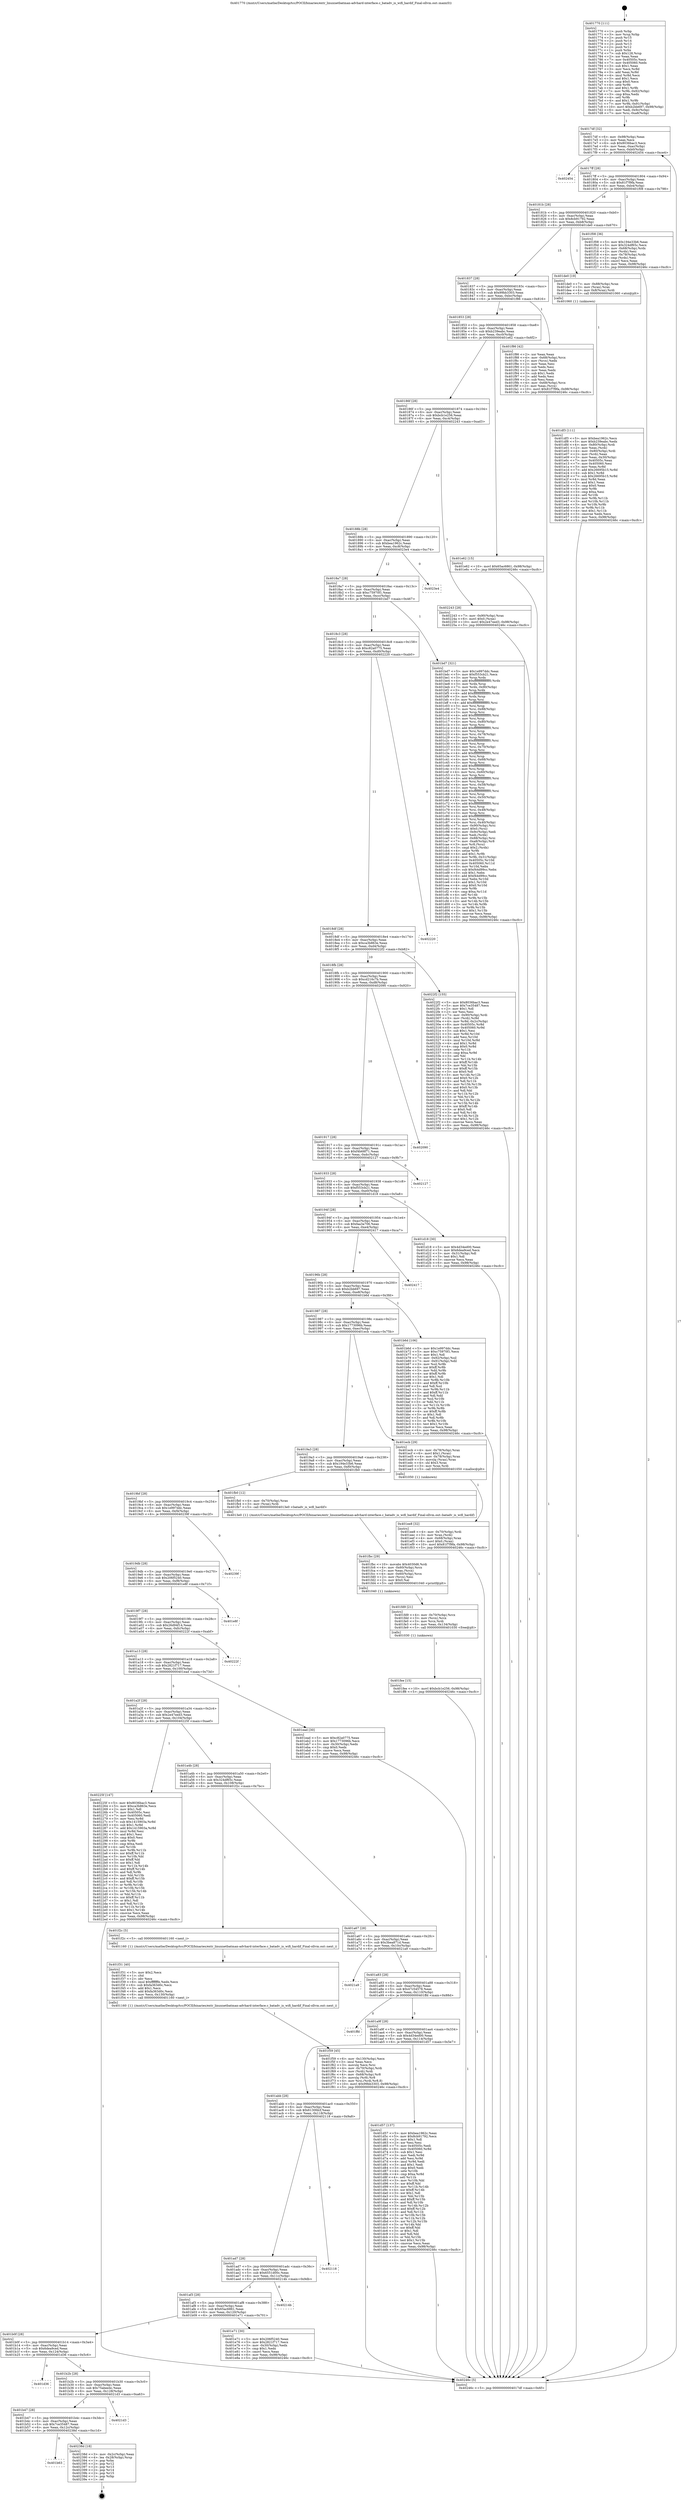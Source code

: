 digraph "0x401770" {
  label = "0x401770 (/mnt/c/Users/mathe/Desktop/tcc/POCII/binaries/extr_linuxnetbatman-advhard-interface.c_batadv_is_wifi_hardif_Final-ollvm.out::main(0))"
  labelloc = "t"
  node[shape=record]

  Entry [label="",width=0.3,height=0.3,shape=circle,fillcolor=black,style=filled]
  "0x4017df" [label="{
     0x4017df [32]\l
     | [instrs]\l
     &nbsp;&nbsp;0x4017df \<+6\>: mov -0x98(%rbp),%eax\l
     &nbsp;&nbsp;0x4017e5 \<+2\>: mov %eax,%ecx\l
     &nbsp;&nbsp;0x4017e7 \<+6\>: sub $0x8036bac3,%ecx\l
     &nbsp;&nbsp;0x4017ed \<+6\>: mov %eax,-0xac(%rbp)\l
     &nbsp;&nbsp;0x4017f3 \<+6\>: mov %ecx,-0xb0(%rbp)\l
     &nbsp;&nbsp;0x4017f9 \<+6\>: je 0000000000402454 \<main+0xce4\>\l
  }"]
  "0x402454" [label="{
     0x402454\l
  }", style=dashed]
  "0x4017ff" [label="{
     0x4017ff [28]\l
     | [instrs]\l
     &nbsp;&nbsp;0x4017ff \<+5\>: jmp 0000000000401804 \<main+0x94\>\l
     &nbsp;&nbsp;0x401804 \<+6\>: mov -0xac(%rbp),%eax\l
     &nbsp;&nbsp;0x40180a \<+5\>: sub $0x81f7f9fa,%eax\l
     &nbsp;&nbsp;0x40180f \<+6\>: mov %eax,-0xb4(%rbp)\l
     &nbsp;&nbsp;0x401815 \<+6\>: je 0000000000401f08 \<main+0x798\>\l
  }"]
  Exit [label="",width=0.3,height=0.3,shape=circle,fillcolor=black,style=filled,peripheries=2]
  "0x401f08" [label="{
     0x401f08 [36]\l
     | [instrs]\l
     &nbsp;&nbsp;0x401f08 \<+5\>: mov $0x194e33b6,%eax\l
     &nbsp;&nbsp;0x401f0d \<+5\>: mov $0x324df65c,%ecx\l
     &nbsp;&nbsp;0x401f12 \<+4\>: mov -0x68(%rbp),%rdx\l
     &nbsp;&nbsp;0x401f16 \<+2\>: mov (%rdx),%esi\l
     &nbsp;&nbsp;0x401f18 \<+4\>: mov -0x78(%rbp),%rdx\l
     &nbsp;&nbsp;0x401f1c \<+2\>: cmp (%rdx),%esi\l
     &nbsp;&nbsp;0x401f1e \<+3\>: cmovl %ecx,%eax\l
     &nbsp;&nbsp;0x401f21 \<+6\>: mov %eax,-0x98(%rbp)\l
     &nbsp;&nbsp;0x401f27 \<+5\>: jmp 000000000040246c \<main+0xcfc\>\l
  }"]
  "0x40181b" [label="{
     0x40181b [28]\l
     | [instrs]\l
     &nbsp;&nbsp;0x40181b \<+5\>: jmp 0000000000401820 \<main+0xb0\>\l
     &nbsp;&nbsp;0x401820 \<+6\>: mov -0xac(%rbp),%eax\l
     &nbsp;&nbsp;0x401826 \<+5\>: sub $0x8cb91792,%eax\l
     &nbsp;&nbsp;0x40182b \<+6\>: mov %eax,-0xb8(%rbp)\l
     &nbsp;&nbsp;0x401831 \<+6\>: je 0000000000401de0 \<main+0x670\>\l
  }"]
  "0x401b63" [label="{
     0x401b63\l
  }", style=dashed]
  "0x401de0" [label="{
     0x401de0 [19]\l
     | [instrs]\l
     &nbsp;&nbsp;0x401de0 \<+7\>: mov -0x88(%rbp),%rax\l
     &nbsp;&nbsp;0x401de7 \<+3\>: mov (%rax),%rax\l
     &nbsp;&nbsp;0x401dea \<+4\>: mov 0x8(%rax),%rdi\l
     &nbsp;&nbsp;0x401dee \<+5\>: call 0000000000401060 \<atoi@plt\>\l
     | [calls]\l
     &nbsp;&nbsp;0x401060 \{1\} (unknown)\l
  }"]
  "0x401837" [label="{
     0x401837 [28]\l
     | [instrs]\l
     &nbsp;&nbsp;0x401837 \<+5\>: jmp 000000000040183c \<main+0xcc\>\l
     &nbsp;&nbsp;0x40183c \<+6\>: mov -0xac(%rbp),%eax\l
     &nbsp;&nbsp;0x401842 \<+5\>: sub $0x99bb3303,%eax\l
     &nbsp;&nbsp;0x401847 \<+6\>: mov %eax,-0xbc(%rbp)\l
     &nbsp;&nbsp;0x40184d \<+6\>: je 0000000000401f86 \<main+0x816\>\l
  }"]
  "0x40238d" [label="{
     0x40238d [18]\l
     | [instrs]\l
     &nbsp;&nbsp;0x40238d \<+3\>: mov -0x2c(%rbp),%eax\l
     &nbsp;&nbsp;0x402390 \<+4\>: lea -0x28(%rbp),%rsp\l
     &nbsp;&nbsp;0x402394 \<+1\>: pop %rbx\l
     &nbsp;&nbsp;0x402395 \<+2\>: pop %r12\l
     &nbsp;&nbsp;0x402397 \<+2\>: pop %r13\l
     &nbsp;&nbsp;0x402399 \<+2\>: pop %r14\l
     &nbsp;&nbsp;0x40239b \<+2\>: pop %r15\l
     &nbsp;&nbsp;0x40239d \<+1\>: pop %rbp\l
     &nbsp;&nbsp;0x40239e \<+1\>: ret\l
  }"]
  "0x401f86" [label="{
     0x401f86 [42]\l
     | [instrs]\l
     &nbsp;&nbsp;0x401f86 \<+2\>: xor %eax,%eax\l
     &nbsp;&nbsp;0x401f88 \<+4\>: mov -0x68(%rbp),%rcx\l
     &nbsp;&nbsp;0x401f8c \<+2\>: mov (%rcx),%edx\l
     &nbsp;&nbsp;0x401f8e \<+2\>: mov %eax,%esi\l
     &nbsp;&nbsp;0x401f90 \<+2\>: sub %edx,%esi\l
     &nbsp;&nbsp;0x401f92 \<+2\>: mov %eax,%edx\l
     &nbsp;&nbsp;0x401f94 \<+3\>: sub $0x1,%edx\l
     &nbsp;&nbsp;0x401f97 \<+2\>: add %edx,%esi\l
     &nbsp;&nbsp;0x401f99 \<+2\>: sub %esi,%eax\l
     &nbsp;&nbsp;0x401f9b \<+4\>: mov -0x68(%rbp),%rcx\l
     &nbsp;&nbsp;0x401f9f \<+2\>: mov %eax,(%rcx)\l
     &nbsp;&nbsp;0x401fa1 \<+10\>: movl $0x81f7f9fa,-0x98(%rbp)\l
     &nbsp;&nbsp;0x401fab \<+5\>: jmp 000000000040246c \<main+0xcfc\>\l
  }"]
  "0x401853" [label="{
     0x401853 [28]\l
     | [instrs]\l
     &nbsp;&nbsp;0x401853 \<+5\>: jmp 0000000000401858 \<main+0xe8\>\l
     &nbsp;&nbsp;0x401858 \<+6\>: mov -0xac(%rbp),%eax\l
     &nbsp;&nbsp;0x40185e \<+5\>: sub $0xb239eabc,%eax\l
     &nbsp;&nbsp;0x401863 \<+6\>: mov %eax,-0xc0(%rbp)\l
     &nbsp;&nbsp;0x401869 \<+6\>: je 0000000000401e62 \<main+0x6f2\>\l
  }"]
  "0x401b47" [label="{
     0x401b47 [28]\l
     | [instrs]\l
     &nbsp;&nbsp;0x401b47 \<+5\>: jmp 0000000000401b4c \<main+0x3dc\>\l
     &nbsp;&nbsp;0x401b4c \<+6\>: mov -0xac(%rbp),%eax\l
     &nbsp;&nbsp;0x401b52 \<+5\>: sub $0x7ce35487,%eax\l
     &nbsp;&nbsp;0x401b57 \<+6\>: mov %eax,-0x12c(%rbp)\l
     &nbsp;&nbsp;0x401b5d \<+6\>: je 000000000040238d \<main+0xc1d\>\l
  }"]
  "0x401e62" [label="{
     0x401e62 [15]\l
     | [instrs]\l
     &nbsp;&nbsp;0x401e62 \<+10\>: movl $0x65ac6861,-0x98(%rbp)\l
     &nbsp;&nbsp;0x401e6c \<+5\>: jmp 000000000040246c \<main+0xcfc\>\l
  }"]
  "0x40186f" [label="{
     0x40186f [28]\l
     | [instrs]\l
     &nbsp;&nbsp;0x40186f \<+5\>: jmp 0000000000401874 \<main+0x104\>\l
     &nbsp;&nbsp;0x401874 \<+6\>: mov -0xac(%rbp),%eax\l
     &nbsp;&nbsp;0x40187a \<+5\>: sub $0xbcb1e256,%eax\l
     &nbsp;&nbsp;0x40187f \<+6\>: mov %eax,-0xc4(%rbp)\l
     &nbsp;&nbsp;0x401885 \<+6\>: je 0000000000402243 \<main+0xad3\>\l
  }"]
  "0x4021d3" [label="{
     0x4021d3\l
  }", style=dashed]
  "0x402243" [label="{
     0x402243 [28]\l
     | [instrs]\l
     &nbsp;&nbsp;0x402243 \<+7\>: mov -0x90(%rbp),%rax\l
     &nbsp;&nbsp;0x40224a \<+6\>: movl $0x0,(%rax)\l
     &nbsp;&nbsp;0x402250 \<+10\>: movl $0x2e47eed3,-0x98(%rbp)\l
     &nbsp;&nbsp;0x40225a \<+5\>: jmp 000000000040246c \<main+0xcfc\>\l
  }"]
  "0x40188b" [label="{
     0x40188b [28]\l
     | [instrs]\l
     &nbsp;&nbsp;0x40188b \<+5\>: jmp 0000000000401890 \<main+0x120\>\l
     &nbsp;&nbsp;0x401890 \<+6\>: mov -0xac(%rbp),%eax\l
     &nbsp;&nbsp;0x401896 \<+5\>: sub $0xbea1962c,%eax\l
     &nbsp;&nbsp;0x40189b \<+6\>: mov %eax,-0xc8(%rbp)\l
     &nbsp;&nbsp;0x4018a1 \<+6\>: je 00000000004023e4 \<main+0xc74\>\l
  }"]
  "0x401b2b" [label="{
     0x401b2b [28]\l
     | [instrs]\l
     &nbsp;&nbsp;0x401b2b \<+5\>: jmp 0000000000401b30 \<main+0x3c0\>\l
     &nbsp;&nbsp;0x401b30 \<+6\>: mov -0xac(%rbp),%eax\l
     &nbsp;&nbsp;0x401b36 \<+5\>: sub $0x75abee4c,%eax\l
     &nbsp;&nbsp;0x401b3b \<+6\>: mov %eax,-0x128(%rbp)\l
     &nbsp;&nbsp;0x401b41 \<+6\>: je 00000000004021d3 \<main+0xa63\>\l
  }"]
  "0x4023e4" [label="{
     0x4023e4\l
  }", style=dashed]
  "0x4018a7" [label="{
     0x4018a7 [28]\l
     | [instrs]\l
     &nbsp;&nbsp;0x4018a7 \<+5\>: jmp 00000000004018ac \<main+0x13c\>\l
     &nbsp;&nbsp;0x4018ac \<+6\>: mov -0xac(%rbp),%eax\l
     &nbsp;&nbsp;0x4018b2 \<+5\>: sub $0xc75970f1,%eax\l
     &nbsp;&nbsp;0x4018b7 \<+6\>: mov %eax,-0xcc(%rbp)\l
     &nbsp;&nbsp;0x4018bd \<+6\>: je 0000000000401bd7 \<main+0x467\>\l
  }"]
  "0x401d36" [label="{
     0x401d36\l
  }", style=dashed]
  "0x401bd7" [label="{
     0x401bd7 [321]\l
     | [instrs]\l
     &nbsp;&nbsp;0x401bd7 \<+5\>: mov $0x1e997ddc,%eax\l
     &nbsp;&nbsp;0x401bdc \<+5\>: mov $0xf553cb21,%ecx\l
     &nbsp;&nbsp;0x401be1 \<+3\>: mov %rsp,%rdx\l
     &nbsp;&nbsp;0x401be4 \<+4\>: add $0xfffffffffffffff0,%rdx\l
     &nbsp;&nbsp;0x401be8 \<+3\>: mov %rdx,%rsp\l
     &nbsp;&nbsp;0x401beb \<+7\>: mov %rdx,-0x90(%rbp)\l
     &nbsp;&nbsp;0x401bf2 \<+3\>: mov %rsp,%rdx\l
     &nbsp;&nbsp;0x401bf5 \<+4\>: add $0xfffffffffffffff0,%rdx\l
     &nbsp;&nbsp;0x401bf9 \<+3\>: mov %rdx,%rsp\l
     &nbsp;&nbsp;0x401bfc \<+3\>: mov %rsp,%rsi\l
     &nbsp;&nbsp;0x401bff \<+4\>: add $0xfffffffffffffff0,%rsi\l
     &nbsp;&nbsp;0x401c03 \<+3\>: mov %rsi,%rsp\l
     &nbsp;&nbsp;0x401c06 \<+7\>: mov %rsi,-0x88(%rbp)\l
     &nbsp;&nbsp;0x401c0d \<+3\>: mov %rsp,%rsi\l
     &nbsp;&nbsp;0x401c10 \<+4\>: add $0xfffffffffffffff0,%rsi\l
     &nbsp;&nbsp;0x401c14 \<+3\>: mov %rsi,%rsp\l
     &nbsp;&nbsp;0x401c17 \<+4\>: mov %rsi,-0x80(%rbp)\l
     &nbsp;&nbsp;0x401c1b \<+3\>: mov %rsp,%rsi\l
     &nbsp;&nbsp;0x401c1e \<+4\>: add $0xfffffffffffffff0,%rsi\l
     &nbsp;&nbsp;0x401c22 \<+3\>: mov %rsi,%rsp\l
     &nbsp;&nbsp;0x401c25 \<+4\>: mov %rsi,-0x78(%rbp)\l
     &nbsp;&nbsp;0x401c29 \<+3\>: mov %rsp,%rsi\l
     &nbsp;&nbsp;0x401c2c \<+4\>: add $0xfffffffffffffff0,%rsi\l
     &nbsp;&nbsp;0x401c30 \<+3\>: mov %rsi,%rsp\l
     &nbsp;&nbsp;0x401c33 \<+4\>: mov %rsi,-0x70(%rbp)\l
     &nbsp;&nbsp;0x401c37 \<+3\>: mov %rsp,%rsi\l
     &nbsp;&nbsp;0x401c3a \<+4\>: add $0xfffffffffffffff0,%rsi\l
     &nbsp;&nbsp;0x401c3e \<+3\>: mov %rsi,%rsp\l
     &nbsp;&nbsp;0x401c41 \<+4\>: mov %rsi,-0x68(%rbp)\l
     &nbsp;&nbsp;0x401c45 \<+3\>: mov %rsp,%rsi\l
     &nbsp;&nbsp;0x401c48 \<+4\>: add $0xfffffffffffffff0,%rsi\l
     &nbsp;&nbsp;0x401c4c \<+3\>: mov %rsi,%rsp\l
     &nbsp;&nbsp;0x401c4f \<+4\>: mov %rsi,-0x60(%rbp)\l
     &nbsp;&nbsp;0x401c53 \<+3\>: mov %rsp,%rsi\l
     &nbsp;&nbsp;0x401c56 \<+4\>: add $0xfffffffffffffff0,%rsi\l
     &nbsp;&nbsp;0x401c5a \<+3\>: mov %rsi,%rsp\l
     &nbsp;&nbsp;0x401c5d \<+4\>: mov %rsi,-0x58(%rbp)\l
     &nbsp;&nbsp;0x401c61 \<+3\>: mov %rsp,%rsi\l
     &nbsp;&nbsp;0x401c64 \<+4\>: add $0xfffffffffffffff0,%rsi\l
     &nbsp;&nbsp;0x401c68 \<+3\>: mov %rsi,%rsp\l
     &nbsp;&nbsp;0x401c6b \<+4\>: mov %rsi,-0x50(%rbp)\l
     &nbsp;&nbsp;0x401c6f \<+3\>: mov %rsp,%rsi\l
     &nbsp;&nbsp;0x401c72 \<+4\>: add $0xfffffffffffffff0,%rsi\l
     &nbsp;&nbsp;0x401c76 \<+3\>: mov %rsi,%rsp\l
     &nbsp;&nbsp;0x401c79 \<+4\>: mov %rsi,-0x48(%rbp)\l
     &nbsp;&nbsp;0x401c7d \<+3\>: mov %rsp,%rsi\l
     &nbsp;&nbsp;0x401c80 \<+4\>: add $0xfffffffffffffff0,%rsi\l
     &nbsp;&nbsp;0x401c84 \<+3\>: mov %rsi,%rsp\l
     &nbsp;&nbsp;0x401c87 \<+4\>: mov %rsi,-0x40(%rbp)\l
     &nbsp;&nbsp;0x401c8b \<+7\>: mov -0x90(%rbp),%rsi\l
     &nbsp;&nbsp;0x401c92 \<+6\>: movl $0x0,(%rsi)\l
     &nbsp;&nbsp;0x401c98 \<+6\>: mov -0x9c(%rbp),%edi\l
     &nbsp;&nbsp;0x401c9e \<+2\>: mov %edi,(%rdx)\l
     &nbsp;&nbsp;0x401ca0 \<+7\>: mov -0x88(%rbp),%rsi\l
     &nbsp;&nbsp;0x401ca7 \<+7\>: mov -0xa8(%rbp),%r8\l
     &nbsp;&nbsp;0x401cae \<+3\>: mov %r8,(%rsi)\l
     &nbsp;&nbsp;0x401cb1 \<+3\>: cmpl $0x2,(%rdx)\l
     &nbsp;&nbsp;0x401cb4 \<+4\>: setne %r9b\l
     &nbsp;&nbsp;0x401cb8 \<+4\>: and $0x1,%r9b\l
     &nbsp;&nbsp;0x401cbc \<+4\>: mov %r9b,-0x31(%rbp)\l
     &nbsp;&nbsp;0x401cc0 \<+8\>: mov 0x40505c,%r10d\l
     &nbsp;&nbsp;0x401cc8 \<+8\>: mov 0x405060,%r11d\l
     &nbsp;&nbsp;0x401cd0 \<+3\>: mov %r10d,%ebx\l
     &nbsp;&nbsp;0x401cd3 \<+6\>: sub $0xf44d99cc,%ebx\l
     &nbsp;&nbsp;0x401cd9 \<+3\>: sub $0x1,%ebx\l
     &nbsp;&nbsp;0x401cdc \<+6\>: add $0xf44d99cc,%ebx\l
     &nbsp;&nbsp;0x401ce2 \<+4\>: imul %ebx,%r10d\l
     &nbsp;&nbsp;0x401ce6 \<+4\>: and $0x1,%r10d\l
     &nbsp;&nbsp;0x401cea \<+4\>: cmp $0x0,%r10d\l
     &nbsp;&nbsp;0x401cee \<+4\>: sete %r9b\l
     &nbsp;&nbsp;0x401cf2 \<+4\>: cmp $0xa,%r11d\l
     &nbsp;&nbsp;0x401cf6 \<+4\>: setl %r14b\l
     &nbsp;&nbsp;0x401cfa \<+3\>: mov %r9b,%r15b\l
     &nbsp;&nbsp;0x401cfd \<+3\>: and %r14b,%r15b\l
     &nbsp;&nbsp;0x401d00 \<+3\>: xor %r14b,%r9b\l
     &nbsp;&nbsp;0x401d03 \<+3\>: or %r9b,%r15b\l
     &nbsp;&nbsp;0x401d06 \<+4\>: test $0x1,%r15b\l
     &nbsp;&nbsp;0x401d0a \<+3\>: cmovne %ecx,%eax\l
     &nbsp;&nbsp;0x401d0d \<+6\>: mov %eax,-0x98(%rbp)\l
     &nbsp;&nbsp;0x401d13 \<+5\>: jmp 000000000040246c \<main+0xcfc\>\l
  }"]
  "0x4018c3" [label="{
     0x4018c3 [28]\l
     | [instrs]\l
     &nbsp;&nbsp;0x4018c3 \<+5\>: jmp 00000000004018c8 \<main+0x158\>\l
     &nbsp;&nbsp;0x4018c8 \<+6\>: mov -0xac(%rbp),%eax\l
     &nbsp;&nbsp;0x4018ce \<+5\>: sub $0xc82a0775,%eax\l
     &nbsp;&nbsp;0x4018d3 \<+6\>: mov %eax,-0xd0(%rbp)\l
     &nbsp;&nbsp;0x4018d9 \<+6\>: je 0000000000402220 \<main+0xab0\>\l
  }"]
  "0x401fee" [label="{
     0x401fee [15]\l
     | [instrs]\l
     &nbsp;&nbsp;0x401fee \<+10\>: movl $0xbcb1e256,-0x98(%rbp)\l
     &nbsp;&nbsp;0x401ff8 \<+5\>: jmp 000000000040246c \<main+0xcfc\>\l
  }"]
  "0x402220" [label="{
     0x402220\l
  }", style=dashed]
  "0x4018df" [label="{
     0x4018df [28]\l
     | [instrs]\l
     &nbsp;&nbsp;0x4018df \<+5\>: jmp 00000000004018e4 \<main+0x174\>\l
     &nbsp;&nbsp;0x4018e4 \<+6\>: mov -0xac(%rbp),%eax\l
     &nbsp;&nbsp;0x4018ea \<+5\>: sub $0xca3b863e,%eax\l
     &nbsp;&nbsp;0x4018ef \<+6\>: mov %eax,-0xd4(%rbp)\l
     &nbsp;&nbsp;0x4018f5 \<+6\>: je 00000000004022f2 \<main+0xb82\>\l
  }"]
  "0x401fd9" [label="{
     0x401fd9 [21]\l
     | [instrs]\l
     &nbsp;&nbsp;0x401fd9 \<+4\>: mov -0x70(%rbp),%rcx\l
     &nbsp;&nbsp;0x401fdd \<+3\>: mov (%rcx),%rcx\l
     &nbsp;&nbsp;0x401fe0 \<+3\>: mov %rcx,%rdi\l
     &nbsp;&nbsp;0x401fe3 \<+6\>: mov %eax,-0x134(%rbp)\l
     &nbsp;&nbsp;0x401fe9 \<+5\>: call 0000000000401030 \<free@plt\>\l
     | [calls]\l
     &nbsp;&nbsp;0x401030 \{1\} (unknown)\l
  }"]
  "0x4022f2" [label="{
     0x4022f2 [155]\l
     | [instrs]\l
     &nbsp;&nbsp;0x4022f2 \<+5\>: mov $0x8036bac3,%eax\l
     &nbsp;&nbsp;0x4022f7 \<+5\>: mov $0x7ce35487,%ecx\l
     &nbsp;&nbsp;0x4022fc \<+2\>: mov $0x1,%dl\l
     &nbsp;&nbsp;0x4022fe \<+2\>: xor %esi,%esi\l
     &nbsp;&nbsp;0x402300 \<+7\>: mov -0x90(%rbp),%rdi\l
     &nbsp;&nbsp;0x402307 \<+3\>: mov (%rdi),%r8d\l
     &nbsp;&nbsp;0x40230a \<+4\>: mov %r8d,-0x2c(%rbp)\l
     &nbsp;&nbsp;0x40230e \<+8\>: mov 0x40505c,%r8d\l
     &nbsp;&nbsp;0x402316 \<+8\>: mov 0x405060,%r9d\l
     &nbsp;&nbsp;0x40231e \<+3\>: sub $0x1,%esi\l
     &nbsp;&nbsp;0x402321 \<+3\>: mov %r8d,%r10d\l
     &nbsp;&nbsp;0x402324 \<+3\>: add %esi,%r10d\l
     &nbsp;&nbsp;0x402327 \<+4\>: imul %r10d,%r8d\l
     &nbsp;&nbsp;0x40232b \<+4\>: and $0x1,%r8d\l
     &nbsp;&nbsp;0x40232f \<+4\>: cmp $0x0,%r8d\l
     &nbsp;&nbsp;0x402333 \<+4\>: sete %r11b\l
     &nbsp;&nbsp;0x402337 \<+4\>: cmp $0xa,%r9d\l
     &nbsp;&nbsp;0x40233b \<+3\>: setl %bl\l
     &nbsp;&nbsp;0x40233e \<+3\>: mov %r11b,%r14b\l
     &nbsp;&nbsp;0x402341 \<+4\>: xor $0xff,%r14b\l
     &nbsp;&nbsp;0x402345 \<+3\>: mov %bl,%r15b\l
     &nbsp;&nbsp;0x402348 \<+4\>: xor $0xff,%r15b\l
     &nbsp;&nbsp;0x40234c \<+3\>: xor $0x0,%dl\l
     &nbsp;&nbsp;0x40234f \<+3\>: mov %r14b,%r12b\l
     &nbsp;&nbsp;0x402352 \<+4\>: and $0x0,%r12b\l
     &nbsp;&nbsp;0x402356 \<+3\>: and %dl,%r11b\l
     &nbsp;&nbsp;0x402359 \<+3\>: mov %r15b,%r13b\l
     &nbsp;&nbsp;0x40235c \<+4\>: and $0x0,%r13b\l
     &nbsp;&nbsp;0x402360 \<+2\>: and %dl,%bl\l
     &nbsp;&nbsp;0x402362 \<+3\>: or %r11b,%r12b\l
     &nbsp;&nbsp;0x402365 \<+3\>: or %bl,%r13b\l
     &nbsp;&nbsp;0x402368 \<+3\>: xor %r13b,%r12b\l
     &nbsp;&nbsp;0x40236b \<+3\>: or %r15b,%r14b\l
     &nbsp;&nbsp;0x40236e \<+4\>: xor $0xff,%r14b\l
     &nbsp;&nbsp;0x402372 \<+3\>: or $0x0,%dl\l
     &nbsp;&nbsp;0x402375 \<+3\>: and %dl,%r14b\l
     &nbsp;&nbsp;0x402378 \<+3\>: or %r14b,%r12b\l
     &nbsp;&nbsp;0x40237b \<+4\>: test $0x1,%r12b\l
     &nbsp;&nbsp;0x40237f \<+3\>: cmovne %ecx,%eax\l
     &nbsp;&nbsp;0x402382 \<+6\>: mov %eax,-0x98(%rbp)\l
     &nbsp;&nbsp;0x402388 \<+5\>: jmp 000000000040246c \<main+0xcfc\>\l
  }"]
  "0x4018fb" [label="{
     0x4018fb [28]\l
     | [instrs]\l
     &nbsp;&nbsp;0x4018fb \<+5\>: jmp 0000000000401900 \<main+0x190\>\l
     &nbsp;&nbsp;0x401900 \<+6\>: mov -0xac(%rbp),%eax\l
     &nbsp;&nbsp;0x401906 \<+5\>: sub $0xcd216c7b,%eax\l
     &nbsp;&nbsp;0x40190b \<+6\>: mov %eax,-0xd8(%rbp)\l
     &nbsp;&nbsp;0x401911 \<+6\>: je 0000000000402090 \<main+0x920\>\l
  }"]
  "0x401fbc" [label="{
     0x401fbc [29]\l
     | [instrs]\l
     &nbsp;&nbsp;0x401fbc \<+10\>: movabs $0x4030d6,%rdi\l
     &nbsp;&nbsp;0x401fc6 \<+4\>: mov -0x60(%rbp),%rcx\l
     &nbsp;&nbsp;0x401fca \<+2\>: mov %eax,(%rcx)\l
     &nbsp;&nbsp;0x401fcc \<+4\>: mov -0x60(%rbp),%rcx\l
     &nbsp;&nbsp;0x401fd0 \<+2\>: mov (%rcx),%esi\l
     &nbsp;&nbsp;0x401fd2 \<+2\>: mov $0x0,%al\l
     &nbsp;&nbsp;0x401fd4 \<+5\>: call 0000000000401040 \<printf@plt\>\l
     | [calls]\l
     &nbsp;&nbsp;0x401040 \{1\} (unknown)\l
  }"]
  "0x402090" [label="{
     0x402090\l
  }", style=dashed]
  "0x401917" [label="{
     0x401917 [28]\l
     | [instrs]\l
     &nbsp;&nbsp;0x401917 \<+5\>: jmp 000000000040191c \<main+0x1ac\>\l
     &nbsp;&nbsp;0x40191c \<+6\>: mov -0xac(%rbp),%eax\l
     &nbsp;&nbsp;0x401922 \<+5\>: sub $0xf4b68f71,%eax\l
     &nbsp;&nbsp;0x401927 \<+6\>: mov %eax,-0xdc(%rbp)\l
     &nbsp;&nbsp;0x40192d \<+6\>: je 0000000000402127 \<main+0x9b7\>\l
  }"]
  "0x401f59" [label="{
     0x401f59 [45]\l
     | [instrs]\l
     &nbsp;&nbsp;0x401f59 \<+6\>: mov -0x130(%rbp),%ecx\l
     &nbsp;&nbsp;0x401f5f \<+3\>: imul %eax,%ecx\l
     &nbsp;&nbsp;0x401f62 \<+3\>: movslq %ecx,%rsi\l
     &nbsp;&nbsp;0x401f65 \<+4\>: mov -0x70(%rbp),%rdi\l
     &nbsp;&nbsp;0x401f69 \<+3\>: mov (%rdi),%rdi\l
     &nbsp;&nbsp;0x401f6c \<+4\>: mov -0x68(%rbp),%r8\l
     &nbsp;&nbsp;0x401f70 \<+3\>: movslq (%r8),%r8\l
     &nbsp;&nbsp;0x401f73 \<+4\>: mov %rsi,(%rdi,%r8,8)\l
     &nbsp;&nbsp;0x401f77 \<+10\>: movl $0x99bb3303,-0x98(%rbp)\l
     &nbsp;&nbsp;0x401f81 \<+5\>: jmp 000000000040246c \<main+0xcfc\>\l
  }"]
  "0x402127" [label="{
     0x402127\l
  }", style=dashed]
  "0x401933" [label="{
     0x401933 [28]\l
     | [instrs]\l
     &nbsp;&nbsp;0x401933 \<+5\>: jmp 0000000000401938 \<main+0x1c8\>\l
     &nbsp;&nbsp;0x401938 \<+6\>: mov -0xac(%rbp),%eax\l
     &nbsp;&nbsp;0x40193e \<+5\>: sub $0xf553cb21,%eax\l
     &nbsp;&nbsp;0x401943 \<+6\>: mov %eax,-0xe0(%rbp)\l
     &nbsp;&nbsp;0x401949 \<+6\>: je 0000000000401d18 \<main+0x5a8\>\l
  }"]
  "0x401f31" [label="{
     0x401f31 [40]\l
     | [instrs]\l
     &nbsp;&nbsp;0x401f31 \<+5\>: mov $0x2,%ecx\l
     &nbsp;&nbsp;0x401f36 \<+1\>: cltd\l
     &nbsp;&nbsp;0x401f37 \<+2\>: idiv %ecx\l
     &nbsp;&nbsp;0x401f39 \<+6\>: imul $0xfffffffe,%edx,%ecx\l
     &nbsp;&nbsp;0x401f3f \<+6\>: sub $0xfa363d0c,%ecx\l
     &nbsp;&nbsp;0x401f45 \<+3\>: add $0x1,%ecx\l
     &nbsp;&nbsp;0x401f48 \<+6\>: add $0xfa363d0c,%ecx\l
     &nbsp;&nbsp;0x401f4e \<+6\>: mov %ecx,-0x130(%rbp)\l
     &nbsp;&nbsp;0x401f54 \<+5\>: call 0000000000401160 \<next_i\>\l
     | [calls]\l
     &nbsp;&nbsp;0x401160 \{1\} (/mnt/c/Users/mathe/Desktop/tcc/POCII/binaries/extr_linuxnetbatman-advhard-interface.c_batadv_is_wifi_hardif_Final-ollvm.out::next_i)\l
  }"]
  "0x401d18" [label="{
     0x401d18 [30]\l
     | [instrs]\l
     &nbsp;&nbsp;0x401d18 \<+5\>: mov $0x4d34ed00,%eax\l
     &nbsp;&nbsp;0x401d1d \<+5\>: mov $0x6dea9ced,%ecx\l
     &nbsp;&nbsp;0x401d22 \<+3\>: mov -0x31(%rbp),%dl\l
     &nbsp;&nbsp;0x401d25 \<+3\>: test $0x1,%dl\l
     &nbsp;&nbsp;0x401d28 \<+3\>: cmovne %ecx,%eax\l
     &nbsp;&nbsp;0x401d2b \<+6\>: mov %eax,-0x98(%rbp)\l
     &nbsp;&nbsp;0x401d31 \<+5\>: jmp 000000000040246c \<main+0xcfc\>\l
  }"]
  "0x40194f" [label="{
     0x40194f [28]\l
     | [instrs]\l
     &nbsp;&nbsp;0x40194f \<+5\>: jmp 0000000000401954 \<main+0x1e4\>\l
     &nbsp;&nbsp;0x401954 \<+6\>: mov -0xac(%rbp),%eax\l
     &nbsp;&nbsp;0x40195a \<+5\>: sub $0xfaa3a706,%eax\l
     &nbsp;&nbsp;0x40195f \<+6\>: mov %eax,-0xe4(%rbp)\l
     &nbsp;&nbsp;0x401965 \<+6\>: je 0000000000402417 \<main+0xca7\>\l
  }"]
  "0x401ee8" [label="{
     0x401ee8 [32]\l
     | [instrs]\l
     &nbsp;&nbsp;0x401ee8 \<+4\>: mov -0x70(%rbp),%rdi\l
     &nbsp;&nbsp;0x401eec \<+3\>: mov %rax,(%rdi)\l
     &nbsp;&nbsp;0x401eef \<+4\>: mov -0x68(%rbp),%rax\l
     &nbsp;&nbsp;0x401ef3 \<+6\>: movl $0x0,(%rax)\l
     &nbsp;&nbsp;0x401ef9 \<+10\>: movl $0x81f7f9fa,-0x98(%rbp)\l
     &nbsp;&nbsp;0x401f03 \<+5\>: jmp 000000000040246c \<main+0xcfc\>\l
  }"]
  "0x402417" [label="{
     0x402417\l
  }", style=dashed]
  "0x40196b" [label="{
     0x40196b [28]\l
     | [instrs]\l
     &nbsp;&nbsp;0x40196b \<+5\>: jmp 0000000000401970 \<main+0x200\>\l
     &nbsp;&nbsp;0x401970 \<+6\>: mov -0xac(%rbp),%eax\l
     &nbsp;&nbsp;0x401976 \<+5\>: sub $0xb2bb697,%eax\l
     &nbsp;&nbsp;0x40197b \<+6\>: mov %eax,-0xe8(%rbp)\l
     &nbsp;&nbsp;0x401981 \<+6\>: je 0000000000401b6d \<main+0x3fd\>\l
  }"]
  "0x401b0f" [label="{
     0x401b0f [28]\l
     | [instrs]\l
     &nbsp;&nbsp;0x401b0f \<+5\>: jmp 0000000000401b14 \<main+0x3a4\>\l
     &nbsp;&nbsp;0x401b14 \<+6\>: mov -0xac(%rbp),%eax\l
     &nbsp;&nbsp;0x401b1a \<+5\>: sub $0x6dea9ced,%eax\l
     &nbsp;&nbsp;0x401b1f \<+6\>: mov %eax,-0x124(%rbp)\l
     &nbsp;&nbsp;0x401b25 \<+6\>: je 0000000000401d36 \<main+0x5c6\>\l
  }"]
  "0x401b6d" [label="{
     0x401b6d [106]\l
     | [instrs]\l
     &nbsp;&nbsp;0x401b6d \<+5\>: mov $0x1e997ddc,%eax\l
     &nbsp;&nbsp;0x401b72 \<+5\>: mov $0xc75970f1,%ecx\l
     &nbsp;&nbsp;0x401b77 \<+2\>: mov $0x1,%dl\l
     &nbsp;&nbsp;0x401b79 \<+7\>: mov -0x92(%rbp),%sil\l
     &nbsp;&nbsp;0x401b80 \<+7\>: mov -0x91(%rbp),%dil\l
     &nbsp;&nbsp;0x401b87 \<+3\>: mov %sil,%r8b\l
     &nbsp;&nbsp;0x401b8a \<+4\>: xor $0xff,%r8b\l
     &nbsp;&nbsp;0x401b8e \<+3\>: mov %dil,%r9b\l
     &nbsp;&nbsp;0x401b91 \<+4\>: xor $0xff,%r9b\l
     &nbsp;&nbsp;0x401b95 \<+3\>: xor $0x1,%dl\l
     &nbsp;&nbsp;0x401b98 \<+3\>: mov %r8b,%r10b\l
     &nbsp;&nbsp;0x401b9b \<+4\>: and $0xff,%r10b\l
     &nbsp;&nbsp;0x401b9f \<+3\>: and %dl,%sil\l
     &nbsp;&nbsp;0x401ba2 \<+3\>: mov %r9b,%r11b\l
     &nbsp;&nbsp;0x401ba5 \<+4\>: and $0xff,%r11b\l
     &nbsp;&nbsp;0x401ba9 \<+3\>: and %dl,%dil\l
     &nbsp;&nbsp;0x401bac \<+3\>: or %sil,%r10b\l
     &nbsp;&nbsp;0x401baf \<+3\>: or %dil,%r11b\l
     &nbsp;&nbsp;0x401bb2 \<+3\>: xor %r11b,%r10b\l
     &nbsp;&nbsp;0x401bb5 \<+3\>: or %r9b,%r8b\l
     &nbsp;&nbsp;0x401bb8 \<+4\>: xor $0xff,%r8b\l
     &nbsp;&nbsp;0x401bbc \<+3\>: or $0x1,%dl\l
     &nbsp;&nbsp;0x401bbf \<+3\>: and %dl,%r8b\l
     &nbsp;&nbsp;0x401bc2 \<+3\>: or %r8b,%r10b\l
     &nbsp;&nbsp;0x401bc5 \<+4\>: test $0x1,%r10b\l
     &nbsp;&nbsp;0x401bc9 \<+3\>: cmovne %ecx,%eax\l
     &nbsp;&nbsp;0x401bcc \<+6\>: mov %eax,-0x98(%rbp)\l
     &nbsp;&nbsp;0x401bd2 \<+5\>: jmp 000000000040246c \<main+0xcfc\>\l
  }"]
  "0x401987" [label="{
     0x401987 [28]\l
     | [instrs]\l
     &nbsp;&nbsp;0x401987 \<+5\>: jmp 000000000040198c \<main+0x21c\>\l
     &nbsp;&nbsp;0x40198c \<+6\>: mov -0xac(%rbp),%eax\l
     &nbsp;&nbsp;0x401992 \<+5\>: sub $0x1773096b,%eax\l
     &nbsp;&nbsp;0x401997 \<+6\>: mov %eax,-0xec(%rbp)\l
     &nbsp;&nbsp;0x40199d \<+6\>: je 0000000000401ecb \<main+0x75b\>\l
  }"]
  "0x40246c" [label="{
     0x40246c [5]\l
     | [instrs]\l
     &nbsp;&nbsp;0x40246c \<+5\>: jmp 00000000004017df \<main+0x6f\>\l
  }"]
  "0x401770" [label="{
     0x401770 [111]\l
     | [instrs]\l
     &nbsp;&nbsp;0x401770 \<+1\>: push %rbp\l
     &nbsp;&nbsp;0x401771 \<+3\>: mov %rsp,%rbp\l
     &nbsp;&nbsp;0x401774 \<+2\>: push %r15\l
     &nbsp;&nbsp;0x401776 \<+2\>: push %r14\l
     &nbsp;&nbsp;0x401778 \<+2\>: push %r13\l
     &nbsp;&nbsp;0x40177a \<+2\>: push %r12\l
     &nbsp;&nbsp;0x40177c \<+1\>: push %rbx\l
     &nbsp;&nbsp;0x40177d \<+7\>: sub $0x128,%rsp\l
     &nbsp;&nbsp;0x401784 \<+2\>: xor %eax,%eax\l
     &nbsp;&nbsp;0x401786 \<+7\>: mov 0x40505c,%ecx\l
     &nbsp;&nbsp;0x40178d \<+7\>: mov 0x405060,%edx\l
     &nbsp;&nbsp;0x401794 \<+3\>: sub $0x1,%eax\l
     &nbsp;&nbsp;0x401797 \<+3\>: mov %ecx,%r8d\l
     &nbsp;&nbsp;0x40179a \<+3\>: add %eax,%r8d\l
     &nbsp;&nbsp;0x40179d \<+4\>: imul %r8d,%ecx\l
     &nbsp;&nbsp;0x4017a1 \<+3\>: and $0x1,%ecx\l
     &nbsp;&nbsp;0x4017a4 \<+3\>: cmp $0x0,%ecx\l
     &nbsp;&nbsp;0x4017a7 \<+4\>: sete %r9b\l
     &nbsp;&nbsp;0x4017ab \<+4\>: and $0x1,%r9b\l
     &nbsp;&nbsp;0x4017af \<+7\>: mov %r9b,-0x92(%rbp)\l
     &nbsp;&nbsp;0x4017b6 \<+3\>: cmp $0xa,%edx\l
     &nbsp;&nbsp;0x4017b9 \<+4\>: setl %r9b\l
     &nbsp;&nbsp;0x4017bd \<+4\>: and $0x1,%r9b\l
     &nbsp;&nbsp;0x4017c1 \<+7\>: mov %r9b,-0x91(%rbp)\l
     &nbsp;&nbsp;0x4017c8 \<+10\>: movl $0xb2bb697,-0x98(%rbp)\l
     &nbsp;&nbsp;0x4017d2 \<+6\>: mov %edi,-0x9c(%rbp)\l
     &nbsp;&nbsp;0x4017d8 \<+7\>: mov %rsi,-0xa8(%rbp)\l
  }"]
  "0x401e71" [label="{
     0x401e71 [30]\l
     | [instrs]\l
     &nbsp;&nbsp;0x401e71 \<+5\>: mov $0x206f5240,%eax\l
     &nbsp;&nbsp;0x401e76 \<+5\>: mov $0x2821f717,%ecx\l
     &nbsp;&nbsp;0x401e7b \<+3\>: mov -0x30(%rbp),%edx\l
     &nbsp;&nbsp;0x401e7e \<+3\>: cmp $0x1,%edx\l
     &nbsp;&nbsp;0x401e81 \<+3\>: cmovl %ecx,%eax\l
     &nbsp;&nbsp;0x401e84 \<+6\>: mov %eax,-0x98(%rbp)\l
     &nbsp;&nbsp;0x401e8a \<+5\>: jmp 000000000040246c \<main+0xcfc\>\l
  }"]
  "0x401af3" [label="{
     0x401af3 [28]\l
     | [instrs]\l
     &nbsp;&nbsp;0x401af3 \<+5\>: jmp 0000000000401af8 \<main+0x388\>\l
     &nbsp;&nbsp;0x401af8 \<+6\>: mov -0xac(%rbp),%eax\l
     &nbsp;&nbsp;0x401afe \<+5\>: sub $0x65ac6861,%eax\l
     &nbsp;&nbsp;0x401b03 \<+6\>: mov %eax,-0x120(%rbp)\l
     &nbsp;&nbsp;0x401b09 \<+6\>: je 0000000000401e71 \<main+0x701\>\l
  }"]
  "0x401ecb" [label="{
     0x401ecb [29]\l
     | [instrs]\l
     &nbsp;&nbsp;0x401ecb \<+4\>: mov -0x78(%rbp),%rax\l
     &nbsp;&nbsp;0x401ecf \<+6\>: movl $0x1,(%rax)\l
     &nbsp;&nbsp;0x401ed5 \<+4\>: mov -0x78(%rbp),%rax\l
     &nbsp;&nbsp;0x401ed9 \<+3\>: movslq (%rax),%rax\l
     &nbsp;&nbsp;0x401edc \<+4\>: shl $0x3,%rax\l
     &nbsp;&nbsp;0x401ee0 \<+3\>: mov %rax,%rdi\l
     &nbsp;&nbsp;0x401ee3 \<+5\>: call 0000000000401050 \<malloc@plt\>\l
     | [calls]\l
     &nbsp;&nbsp;0x401050 \{1\} (unknown)\l
  }"]
  "0x4019a3" [label="{
     0x4019a3 [28]\l
     | [instrs]\l
     &nbsp;&nbsp;0x4019a3 \<+5\>: jmp 00000000004019a8 \<main+0x238\>\l
     &nbsp;&nbsp;0x4019a8 \<+6\>: mov -0xac(%rbp),%eax\l
     &nbsp;&nbsp;0x4019ae \<+5\>: sub $0x194e33b6,%eax\l
     &nbsp;&nbsp;0x4019b3 \<+6\>: mov %eax,-0xf0(%rbp)\l
     &nbsp;&nbsp;0x4019b9 \<+6\>: je 0000000000401fb0 \<main+0x840\>\l
  }"]
  "0x40214b" [label="{
     0x40214b\l
  }", style=dashed]
  "0x401fb0" [label="{
     0x401fb0 [12]\l
     | [instrs]\l
     &nbsp;&nbsp;0x401fb0 \<+4\>: mov -0x70(%rbp),%rax\l
     &nbsp;&nbsp;0x401fb4 \<+3\>: mov (%rax),%rdi\l
     &nbsp;&nbsp;0x401fb7 \<+5\>: call 00000000004013e0 \<batadv_is_wifi_hardif\>\l
     | [calls]\l
     &nbsp;&nbsp;0x4013e0 \{1\} (/mnt/c/Users/mathe/Desktop/tcc/POCII/binaries/extr_linuxnetbatman-advhard-interface.c_batadv_is_wifi_hardif_Final-ollvm.out::batadv_is_wifi_hardif)\l
  }"]
  "0x4019bf" [label="{
     0x4019bf [28]\l
     | [instrs]\l
     &nbsp;&nbsp;0x4019bf \<+5\>: jmp 00000000004019c4 \<main+0x254\>\l
     &nbsp;&nbsp;0x4019c4 \<+6\>: mov -0xac(%rbp),%eax\l
     &nbsp;&nbsp;0x4019ca \<+5\>: sub $0x1e997ddc,%eax\l
     &nbsp;&nbsp;0x4019cf \<+6\>: mov %eax,-0xf4(%rbp)\l
     &nbsp;&nbsp;0x4019d5 \<+6\>: je 000000000040239f \<main+0xc2f\>\l
  }"]
  "0x401ad7" [label="{
     0x401ad7 [28]\l
     | [instrs]\l
     &nbsp;&nbsp;0x401ad7 \<+5\>: jmp 0000000000401adc \<main+0x36c\>\l
     &nbsp;&nbsp;0x401adc \<+6\>: mov -0xac(%rbp),%eax\l
     &nbsp;&nbsp;0x401ae2 \<+5\>: sub $0x6551d00c,%eax\l
     &nbsp;&nbsp;0x401ae7 \<+6\>: mov %eax,-0x11c(%rbp)\l
     &nbsp;&nbsp;0x401aed \<+6\>: je 000000000040214b \<main+0x9db\>\l
  }"]
  "0x40239f" [label="{
     0x40239f\l
  }", style=dashed]
  "0x4019db" [label="{
     0x4019db [28]\l
     | [instrs]\l
     &nbsp;&nbsp;0x4019db \<+5\>: jmp 00000000004019e0 \<main+0x270\>\l
     &nbsp;&nbsp;0x4019e0 \<+6\>: mov -0xac(%rbp),%eax\l
     &nbsp;&nbsp;0x4019e6 \<+5\>: sub $0x206f5240,%eax\l
     &nbsp;&nbsp;0x4019eb \<+6\>: mov %eax,-0xf8(%rbp)\l
     &nbsp;&nbsp;0x4019f1 \<+6\>: je 0000000000401e8f \<main+0x71f\>\l
  }"]
  "0x402118" [label="{
     0x402118\l
  }", style=dashed]
  "0x401e8f" [label="{
     0x401e8f\l
  }", style=dashed]
  "0x4019f7" [label="{
     0x4019f7 [28]\l
     | [instrs]\l
     &nbsp;&nbsp;0x4019f7 \<+5\>: jmp 00000000004019fc \<main+0x28c\>\l
     &nbsp;&nbsp;0x4019fc \<+6\>: mov -0xac(%rbp),%eax\l
     &nbsp;&nbsp;0x401a02 \<+5\>: sub $0x26d94f14,%eax\l
     &nbsp;&nbsp;0x401a07 \<+6\>: mov %eax,-0xfc(%rbp)\l
     &nbsp;&nbsp;0x401a0d \<+6\>: je 000000000040222f \<main+0xabf\>\l
  }"]
  "0x401df3" [label="{
     0x401df3 [111]\l
     | [instrs]\l
     &nbsp;&nbsp;0x401df3 \<+5\>: mov $0xbea1962c,%ecx\l
     &nbsp;&nbsp;0x401df8 \<+5\>: mov $0xb239eabc,%edx\l
     &nbsp;&nbsp;0x401dfd \<+4\>: mov -0x80(%rbp),%rdi\l
     &nbsp;&nbsp;0x401e01 \<+2\>: mov %eax,(%rdi)\l
     &nbsp;&nbsp;0x401e03 \<+4\>: mov -0x80(%rbp),%rdi\l
     &nbsp;&nbsp;0x401e07 \<+2\>: mov (%rdi),%eax\l
     &nbsp;&nbsp;0x401e09 \<+3\>: mov %eax,-0x30(%rbp)\l
     &nbsp;&nbsp;0x401e0c \<+7\>: mov 0x40505c,%eax\l
     &nbsp;&nbsp;0x401e13 \<+7\>: mov 0x405060,%esi\l
     &nbsp;&nbsp;0x401e1a \<+3\>: mov %eax,%r8d\l
     &nbsp;&nbsp;0x401e1d \<+7\>: add $0x26695b15,%r8d\l
     &nbsp;&nbsp;0x401e24 \<+4\>: sub $0x1,%r8d\l
     &nbsp;&nbsp;0x401e28 \<+7\>: sub $0x26695b15,%r8d\l
     &nbsp;&nbsp;0x401e2f \<+4\>: imul %r8d,%eax\l
     &nbsp;&nbsp;0x401e33 \<+3\>: and $0x1,%eax\l
     &nbsp;&nbsp;0x401e36 \<+3\>: cmp $0x0,%eax\l
     &nbsp;&nbsp;0x401e39 \<+4\>: sete %r9b\l
     &nbsp;&nbsp;0x401e3d \<+3\>: cmp $0xa,%esi\l
     &nbsp;&nbsp;0x401e40 \<+4\>: setl %r10b\l
     &nbsp;&nbsp;0x401e44 \<+3\>: mov %r9b,%r11b\l
     &nbsp;&nbsp;0x401e47 \<+3\>: and %r10b,%r11b\l
     &nbsp;&nbsp;0x401e4a \<+3\>: xor %r10b,%r9b\l
     &nbsp;&nbsp;0x401e4d \<+3\>: or %r9b,%r11b\l
     &nbsp;&nbsp;0x401e50 \<+4\>: test $0x1,%r11b\l
     &nbsp;&nbsp;0x401e54 \<+3\>: cmovne %edx,%ecx\l
     &nbsp;&nbsp;0x401e57 \<+6\>: mov %ecx,-0x98(%rbp)\l
     &nbsp;&nbsp;0x401e5d \<+5\>: jmp 000000000040246c \<main+0xcfc\>\l
  }"]
  "0x40222f" [label="{
     0x40222f\l
  }", style=dashed]
  "0x401a13" [label="{
     0x401a13 [28]\l
     | [instrs]\l
     &nbsp;&nbsp;0x401a13 \<+5\>: jmp 0000000000401a18 \<main+0x2a8\>\l
     &nbsp;&nbsp;0x401a18 \<+6\>: mov -0xac(%rbp),%eax\l
     &nbsp;&nbsp;0x401a1e \<+5\>: sub $0x2821f717,%eax\l
     &nbsp;&nbsp;0x401a23 \<+6\>: mov %eax,-0x100(%rbp)\l
     &nbsp;&nbsp;0x401a29 \<+6\>: je 0000000000401ead \<main+0x73d\>\l
  }"]
  "0x401abb" [label="{
     0x401abb [28]\l
     | [instrs]\l
     &nbsp;&nbsp;0x401abb \<+5\>: jmp 0000000000401ac0 \<main+0x350\>\l
     &nbsp;&nbsp;0x401ac0 \<+6\>: mov -0xac(%rbp),%eax\l
     &nbsp;&nbsp;0x401ac6 \<+5\>: sub $0x6130fdcf,%eax\l
     &nbsp;&nbsp;0x401acb \<+6\>: mov %eax,-0x118(%rbp)\l
     &nbsp;&nbsp;0x401ad1 \<+6\>: je 0000000000402118 \<main+0x9a8\>\l
  }"]
  "0x401ead" [label="{
     0x401ead [30]\l
     | [instrs]\l
     &nbsp;&nbsp;0x401ead \<+5\>: mov $0xc82a0775,%eax\l
     &nbsp;&nbsp;0x401eb2 \<+5\>: mov $0x1773096b,%ecx\l
     &nbsp;&nbsp;0x401eb7 \<+3\>: mov -0x30(%rbp),%edx\l
     &nbsp;&nbsp;0x401eba \<+3\>: cmp $0x0,%edx\l
     &nbsp;&nbsp;0x401ebd \<+3\>: cmove %ecx,%eax\l
     &nbsp;&nbsp;0x401ec0 \<+6\>: mov %eax,-0x98(%rbp)\l
     &nbsp;&nbsp;0x401ec6 \<+5\>: jmp 000000000040246c \<main+0xcfc\>\l
  }"]
  "0x401a2f" [label="{
     0x401a2f [28]\l
     | [instrs]\l
     &nbsp;&nbsp;0x401a2f \<+5\>: jmp 0000000000401a34 \<main+0x2c4\>\l
     &nbsp;&nbsp;0x401a34 \<+6\>: mov -0xac(%rbp),%eax\l
     &nbsp;&nbsp;0x401a3a \<+5\>: sub $0x2e47eed3,%eax\l
     &nbsp;&nbsp;0x401a3f \<+6\>: mov %eax,-0x104(%rbp)\l
     &nbsp;&nbsp;0x401a45 \<+6\>: je 000000000040225f \<main+0xaef\>\l
  }"]
  "0x401d57" [label="{
     0x401d57 [137]\l
     | [instrs]\l
     &nbsp;&nbsp;0x401d57 \<+5\>: mov $0xbea1962c,%eax\l
     &nbsp;&nbsp;0x401d5c \<+5\>: mov $0x8cb91792,%ecx\l
     &nbsp;&nbsp;0x401d61 \<+2\>: mov $0x1,%dl\l
     &nbsp;&nbsp;0x401d63 \<+2\>: xor %esi,%esi\l
     &nbsp;&nbsp;0x401d65 \<+7\>: mov 0x40505c,%edi\l
     &nbsp;&nbsp;0x401d6c \<+8\>: mov 0x405060,%r8d\l
     &nbsp;&nbsp;0x401d74 \<+3\>: sub $0x1,%esi\l
     &nbsp;&nbsp;0x401d77 \<+3\>: mov %edi,%r9d\l
     &nbsp;&nbsp;0x401d7a \<+3\>: add %esi,%r9d\l
     &nbsp;&nbsp;0x401d7d \<+4\>: imul %r9d,%edi\l
     &nbsp;&nbsp;0x401d81 \<+3\>: and $0x1,%edi\l
     &nbsp;&nbsp;0x401d84 \<+3\>: cmp $0x0,%edi\l
     &nbsp;&nbsp;0x401d87 \<+4\>: sete %r10b\l
     &nbsp;&nbsp;0x401d8b \<+4\>: cmp $0xa,%r8d\l
     &nbsp;&nbsp;0x401d8f \<+4\>: setl %r11b\l
     &nbsp;&nbsp;0x401d93 \<+3\>: mov %r10b,%bl\l
     &nbsp;&nbsp;0x401d96 \<+3\>: xor $0xff,%bl\l
     &nbsp;&nbsp;0x401d99 \<+3\>: mov %r11b,%r14b\l
     &nbsp;&nbsp;0x401d9c \<+4\>: xor $0xff,%r14b\l
     &nbsp;&nbsp;0x401da0 \<+3\>: xor $0x1,%dl\l
     &nbsp;&nbsp;0x401da3 \<+3\>: mov %bl,%r15b\l
     &nbsp;&nbsp;0x401da6 \<+4\>: and $0xff,%r15b\l
     &nbsp;&nbsp;0x401daa \<+3\>: and %dl,%r10b\l
     &nbsp;&nbsp;0x401dad \<+3\>: mov %r14b,%r12b\l
     &nbsp;&nbsp;0x401db0 \<+4\>: and $0xff,%r12b\l
     &nbsp;&nbsp;0x401db4 \<+3\>: and %dl,%r11b\l
     &nbsp;&nbsp;0x401db7 \<+3\>: or %r10b,%r15b\l
     &nbsp;&nbsp;0x401dba \<+3\>: or %r11b,%r12b\l
     &nbsp;&nbsp;0x401dbd \<+3\>: xor %r12b,%r15b\l
     &nbsp;&nbsp;0x401dc0 \<+3\>: or %r14b,%bl\l
     &nbsp;&nbsp;0x401dc3 \<+3\>: xor $0xff,%bl\l
     &nbsp;&nbsp;0x401dc6 \<+3\>: or $0x1,%dl\l
     &nbsp;&nbsp;0x401dc9 \<+2\>: and %dl,%bl\l
     &nbsp;&nbsp;0x401dcb \<+3\>: or %bl,%r15b\l
     &nbsp;&nbsp;0x401dce \<+4\>: test $0x1,%r15b\l
     &nbsp;&nbsp;0x401dd2 \<+3\>: cmovne %ecx,%eax\l
     &nbsp;&nbsp;0x401dd5 \<+6\>: mov %eax,-0x98(%rbp)\l
     &nbsp;&nbsp;0x401ddb \<+5\>: jmp 000000000040246c \<main+0xcfc\>\l
  }"]
  "0x40225f" [label="{
     0x40225f [147]\l
     | [instrs]\l
     &nbsp;&nbsp;0x40225f \<+5\>: mov $0x8036bac3,%eax\l
     &nbsp;&nbsp;0x402264 \<+5\>: mov $0xca3b863e,%ecx\l
     &nbsp;&nbsp;0x402269 \<+2\>: mov $0x1,%dl\l
     &nbsp;&nbsp;0x40226b \<+7\>: mov 0x40505c,%esi\l
     &nbsp;&nbsp;0x402272 \<+7\>: mov 0x405060,%edi\l
     &nbsp;&nbsp;0x402279 \<+3\>: mov %esi,%r8d\l
     &nbsp;&nbsp;0x40227c \<+7\>: sub $0x1415903a,%r8d\l
     &nbsp;&nbsp;0x402283 \<+4\>: sub $0x1,%r8d\l
     &nbsp;&nbsp;0x402287 \<+7\>: add $0x1415903a,%r8d\l
     &nbsp;&nbsp;0x40228e \<+4\>: imul %r8d,%esi\l
     &nbsp;&nbsp;0x402292 \<+3\>: and $0x1,%esi\l
     &nbsp;&nbsp;0x402295 \<+3\>: cmp $0x0,%esi\l
     &nbsp;&nbsp;0x402298 \<+4\>: sete %r9b\l
     &nbsp;&nbsp;0x40229c \<+3\>: cmp $0xa,%edi\l
     &nbsp;&nbsp;0x40229f \<+4\>: setl %r10b\l
     &nbsp;&nbsp;0x4022a3 \<+3\>: mov %r9b,%r11b\l
     &nbsp;&nbsp;0x4022a6 \<+4\>: xor $0xff,%r11b\l
     &nbsp;&nbsp;0x4022aa \<+3\>: mov %r10b,%bl\l
     &nbsp;&nbsp;0x4022ad \<+3\>: xor $0xff,%bl\l
     &nbsp;&nbsp;0x4022b0 \<+3\>: xor $0x1,%dl\l
     &nbsp;&nbsp;0x4022b3 \<+3\>: mov %r11b,%r14b\l
     &nbsp;&nbsp;0x4022b6 \<+4\>: and $0xff,%r14b\l
     &nbsp;&nbsp;0x4022ba \<+3\>: and %dl,%r9b\l
     &nbsp;&nbsp;0x4022bd \<+3\>: mov %bl,%r15b\l
     &nbsp;&nbsp;0x4022c0 \<+4\>: and $0xff,%r15b\l
     &nbsp;&nbsp;0x4022c4 \<+3\>: and %dl,%r10b\l
     &nbsp;&nbsp;0x4022c7 \<+3\>: or %r9b,%r14b\l
     &nbsp;&nbsp;0x4022ca \<+3\>: or %r10b,%r15b\l
     &nbsp;&nbsp;0x4022cd \<+3\>: xor %r15b,%r14b\l
     &nbsp;&nbsp;0x4022d0 \<+3\>: or %bl,%r11b\l
     &nbsp;&nbsp;0x4022d3 \<+4\>: xor $0xff,%r11b\l
     &nbsp;&nbsp;0x4022d7 \<+3\>: or $0x1,%dl\l
     &nbsp;&nbsp;0x4022da \<+3\>: and %dl,%r11b\l
     &nbsp;&nbsp;0x4022dd \<+3\>: or %r11b,%r14b\l
     &nbsp;&nbsp;0x4022e0 \<+4\>: test $0x1,%r14b\l
     &nbsp;&nbsp;0x4022e4 \<+3\>: cmovne %ecx,%eax\l
     &nbsp;&nbsp;0x4022e7 \<+6\>: mov %eax,-0x98(%rbp)\l
     &nbsp;&nbsp;0x4022ed \<+5\>: jmp 000000000040246c \<main+0xcfc\>\l
  }"]
  "0x401a4b" [label="{
     0x401a4b [28]\l
     | [instrs]\l
     &nbsp;&nbsp;0x401a4b \<+5\>: jmp 0000000000401a50 \<main+0x2e0\>\l
     &nbsp;&nbsp;0x401a50 \<+6\>: mov -0xac(%rbp),%eax\l
     &nbsp;&nbsp;0x401a56 \<+5\>: sub $0x324df65c,%eax\l
     &nbsp;&nbsp;0x401a5b \<+6\>: mov %eax,-0x108(%rbp)\l
     &nbsp;&nbsp;0x401a61 \<+6\>: je 0000000000401f2c \<main+0x7bc\>\l
  }"]
  "0x401a9f" [label="{
     0x401a9f [28]\l
     | [instrs]\l
     &nbsp;&nbsp;0x401a9f \<+5\>: jmp 0000000000401aa4 \<main+0x334\>\l
     &nbsp;&nbsp;0x401aa4 \<+6\>: mov -0xac(%rbp),%eax\l
     &nbsp;&nbsp;0x401aaa \<+5\>: sub $0x4d34ed00,%eax\l
     &nbsp;&nbsp;0x401aaf \<+6\>: mov %eax,-0x114(%rbp)\l
     &nbsp;&nbsp;0x401ab5 \<+6\>: je 0000000000401d57 \<main+0x5e7\>\l
  }"]
  "0x401f2c" [label="{
     0x401f2c [5]\l
     | [instrs]\l
     &nbsp;&nbsp;0x401f2c \<+5\>: call 0000000000401160 \<next_i\>\l
     | [calls]\l
     &nbsp;&nbsp;0x401160 \{1\} (/mnt/c/Users/mathe/Desktop/tcc/POCII/binaries/extr_linuxnetbatman-advhard-interface.c_batadv_is_wifi_hardif_Final-ollvm.out::next_i)\l
  }"]
  "0x401a67" [label="{
     0x401a67 [28]\l
     | [instrs]\l
     &nbsp;&nbsp;0x401a67 \<+5\>: jmp 0000000000401a6c \<main+0x2fc\>\l
     &nbsp;&nbsp;0x401a6c \<+6\>: mov -0xac(%rbp),%eax\l
     &nbsp;&nbsp;0x401a72 \<+5\>: sub $0x3bea871d,%eax\l
     &nbsp;&nbsp;0x401a77 \<+6\>: mov %eax,-0x10c(%rbp)\l
     &nbsp;&nbsp;0x401a7d \<+6\>: je 00000000004021a9 \<main+0xa39\>\l
  }"]
  "0x401ffd" [label="{
     0x401ffd\l
  }", style=dashed]
  "0x4021a9" [label="{
     0x4021a9\l
  }", style=dashed]
  "0x401a83" [label="{
     0x401a83 [28]\l
     | [instrs]\l
     &nbsp;&nbsp;0x401a83 \<+5\>: jmp 0000000000401a88 \<main+0x318\>\l
     &nbsp;&nbsp;0x401a88 \<+6\>: mov -0xac(%rbp),%eax\l
     &nbsp;&nbsp;0x401a8e \<+5\>: sub $0x47c54578,%eax\l
     &nbsp;&nbsp;0x401a93 \<+6\>: mov %eax,-0x110(%rbp)\l
     &nbsp;&nbsp;0x401a99 \<+6\>: je 0000000000401ffd \<main+0x88d\>\l
  }"]
  Entry -> "0x401770" [label=" 1"]
  "0x4017df" -> "0x402454" [label=" 0"]
  "0x4017df" -> "0x4017ff" [label=" 18"]
  "0x40238d" -> Exit [label=" 1"]
  "0x4017ff" -> "0x401f08" [label=" 2"]
  "0x4017ff" -> "0x40181b" [label=" 16"]
  "0x401b47" -> "0x401b63" [label=" 0"]
  "0x40181b" -> "0x401de0" [label=" 1"]
  "0x40181b" -> "0x401837" [label=" 15"]
  "0x401b47" -> "0x40238d" [label=" 1"]
  "0x401837" -> "0x401f86" [label=" 1"]
  "0x401837" -> "0x401853" [label=" 14"]
  "0x401b2b" -> "0x401b47" [label=" 1"]
  "0x401853" -> "0x401e62" [label=" 1"]
  "0x401853" -> "0x40186f" [label=" 13"]
  "0x401b2b" -> "0x4021d3" [label=" 0"]
  "0x40186f" -> "0x402243" [label=" 1"]
  "0x40186f" -> "0x40188b" [label=" 12"]
  "0x401b0f" -> "0x401b2b" [label=" 1"]
  "0x40188b" -> "0x4023e4" [label=" 0"]
  "0x40188b" -> "0x4018a7" [label=" 12"]
  "0x401b0f" -> "0x401d36" [label=" 0"]
  "0x4018a7" -> "0x401bd7" [label=" 1"]
  "0x4018a7" -> "0x4018c3" [label=" 11"]
  "0x4022f2" -> "0x40246c" [label=" 1"]
  "0x4018c3" -> "0x402220" [label=" 0"]
  "0x4018c3" -> "0x4018df" [label=" 11"]
  "0x40225f" -> "0x40246c" [label=" 1"]
  "0x4018df" -> "0x4022f2" [label=" 1"]
  "0x4018df" -> "0x4018fb" [label=" 10"]
  "0x402243" -> "0x40246c" [label=" 1"]
  "0x4018fb" -> "0x402090" [label=" 0"]
  "0x4018fb" -> "0x401917" [label=" 10"]
  "0x401fee" -> "0x40246c" [label=" 1"]
  "0x401917" -> "0x402127" [label=" 0"]
  "0x401917" -> "0x401933" [label=" 10"]
  "0x401fd9" -> "0x401fee" [label=" 1"]
  "0x401933" -> "0x401d18" [label=" 1"]
  "0x401933" -> "0x40194f" [label=" 9"]
  "0x401fbc" -> "0x401fd9" [label=" 1"]
  "0x40194f" -> "0x402417" [label=" 0"]
  "0x40194f" -> "0x40196b" [label=" 9"]
  "0x401fb0" -> "0x401fbc" [label=" 1"]
  "0x40196b" -> "0x401b6d" [label=" 1"]
  "0x40196b" -> "0x401987" [label=" 8"]
  "0x401b6d" -> "0x40246c" [label=" 1"]
  "0x401770" -> "0x4017df" [label=" 1"]
  "0x40246c" -> "0x4017df" [label=" 17"]
  "0x401f86" -> "0x40246c" [label=" 1"]
  "0x401bd7" -> "0x40246c" [label=" 1"]
  "0x401d18" -> "0x40246c" [label=" 1"]
  "0x401f59" -> "0x40246c" [label=" 1"]
  "0x401987" -> "0x401ecb" [label=" 1"]
  "0x401987" -> "0x4019a3" [label=" 7"]
  "0x401f2c" -> "0x401f31" [label=" 1"]
  "0x4019a3" -> "0x401fb0" [label=" 1"]
  "0x4019a3" -> "0x4019bf" [label=" 6"]
  "0x401f08" -> "0x40246c" [label=" 2"]
  "0x4019bf" -> "0x40239f" [label=" 0"]
  "0x4019bf" -> "0x4019db" [label=" 6"]
  "0x401ecb" -> "0x401ee8" [label=" 1"]
  "0x4019db" -> "0x401e8f" [label=" 0"]
  "0x4019db" -> "0x4019f7" [label=" 6"]
  "0x401ead" -> "0x40246c" [label=" 1"]
  "0x4019f7" -> "0x40222f" [label=" 0"]
  "0x4019f7" -> "0x401a13" [label=" 6"]
  "0x401af3" -> "0x401b0f" [label=" 1"]
  "0x401a13" -> "0x401ead" [label=" 1"]
  "0x401a13" -> "0x401a2f" [label=" 5"]
  "0x401af3" -> "0x401e71" [label=" 1"]
  "0x401a2f" -> "0x40225f" [label=" 1"]
  "0x401a2f" -> "0x401a4b" [label=" 4"]
  "0x401f31" -> "0x401f59" [label=" 1"]
  "0x401a4b" -> "0x401f2c" [label=" 1"]
  "0x401a4b" -> "0x401a67" [label=" 3"]
  "0x401ad7" -> "0x40214b" [label=" 0"]
  "0x401a67" -> "0x4021a9" [label=" 0"]
  "0x401a67" -> "0x401a83" [label=" 3"]
  "0x401ee8" -> "0x40246c" [label=" 1"]
  "0x401a83" -> "0x401ffd" [label=" 0"]
  "0x401a83" -> "0x401a9f" [label=" 3"]
  "0x401ad7" -> "0x401af3" [label=" 2"]
  "0x401a9f" -> "0x401d57" [label=" 1"]
  "0x401a9f" -> "0x401abb" [label=" 2"]
  "0x401d57" -> "0x40246c" [label=" 1"]
  "0x401de0" -> "0x401df3" [label=" 1"]
  "0x401df3" -> "0x40246c" [label=" 1"]
  "0x401e62" -> "0x40246c" [label=" 1"]
  "0x401e71" -> "0x40246c" [label=" 1"]
  "0x401abb" -> "0x402118" [label=" 0"]
  "0x401abb" -> "0x401ad7" [label=" 2"]
}
